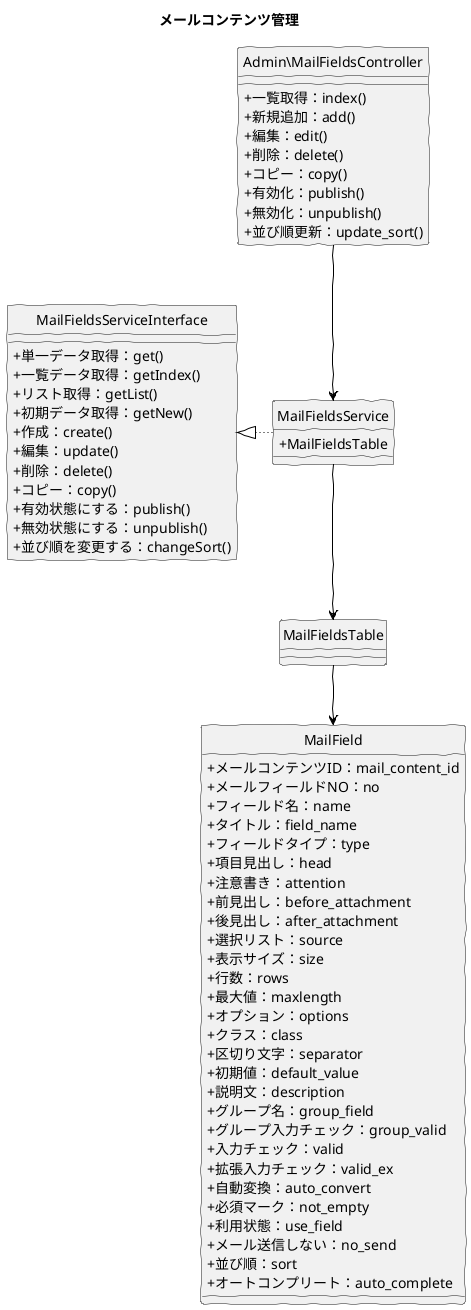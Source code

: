 @startuml
skinparam handwritten true
skinparam backgroundColor white
hide circle
skinparam classAttributeIconSize 0

title メールコンテンツ管理

class Admin\MailFieldsController {
  + 一覧取得：index()
  + 新規追加：add()
  + 編集：edit()
  + 削除：delete()
  + コピー：copy()
  + 有効化：publish()
  + 無効化：unpublish()
  + 並び順更新：update_sort()
}

class MailFieldsService {
  + MailFieldsTable
}

class MailFieldsServiceInterface {
  + 単一データ取得：get()
  + 一覧データ取得：getIndex()
  + リスト取得：getList()
  + 初期データ取得：getNew()
  + 作成：create()
  + 編集：update()
  + 削除：delete()
  + コピー：copy()
  + 有効状態にする：publish()
  + 無効状態にする：unpublish()
  + 並び順を変更する：changeSort()
}

class MailFieldsTable {
}

class MailField {
	+ メールコンテンツID：mail_content_id
	+ メールフィールドNO：no
	+ フィールド名：name
	+ タイトル：field_name
	+ フィールドタイプ：type
	+ 項目見出し：head
	+ 注意書き：attention
	+ 前見出し：before_attachment
	+ 後見出し：after_attachment
	+ 選択リスト：source
	+ 表示サイズ：size
	+ 行数：rows
	+ 最大値：maxlength
	+ オプション：options
	+ クラス：class
	+ 区切り文字：separator
	+ 初期値：default_value
	+ 説明文：description
	+ グループ名：group_field
	+ グループ入力チェック：group_valid
	+ 入力チェック：valid
	+ 拡張入力チェック：valid_ex
	+ 自動変換：auto_convert
	+ 必須マーク：not_empty
	+ 利用状態：use_field
	+ メール送信しない：no_send
	+ 並び順：sort
	+ オートコンプリート：auto_complete
}

Admin\MailFieldsController -down[#Black]-> MailFieldsService
MailFieldsService -down[#Black]-> MailFieldsTable
MailFieldsService -left[dotted,#Black]-|> MailFieldsServiceInterface
MailFieldsTable -down[#Black]-> MailField

@enduml
